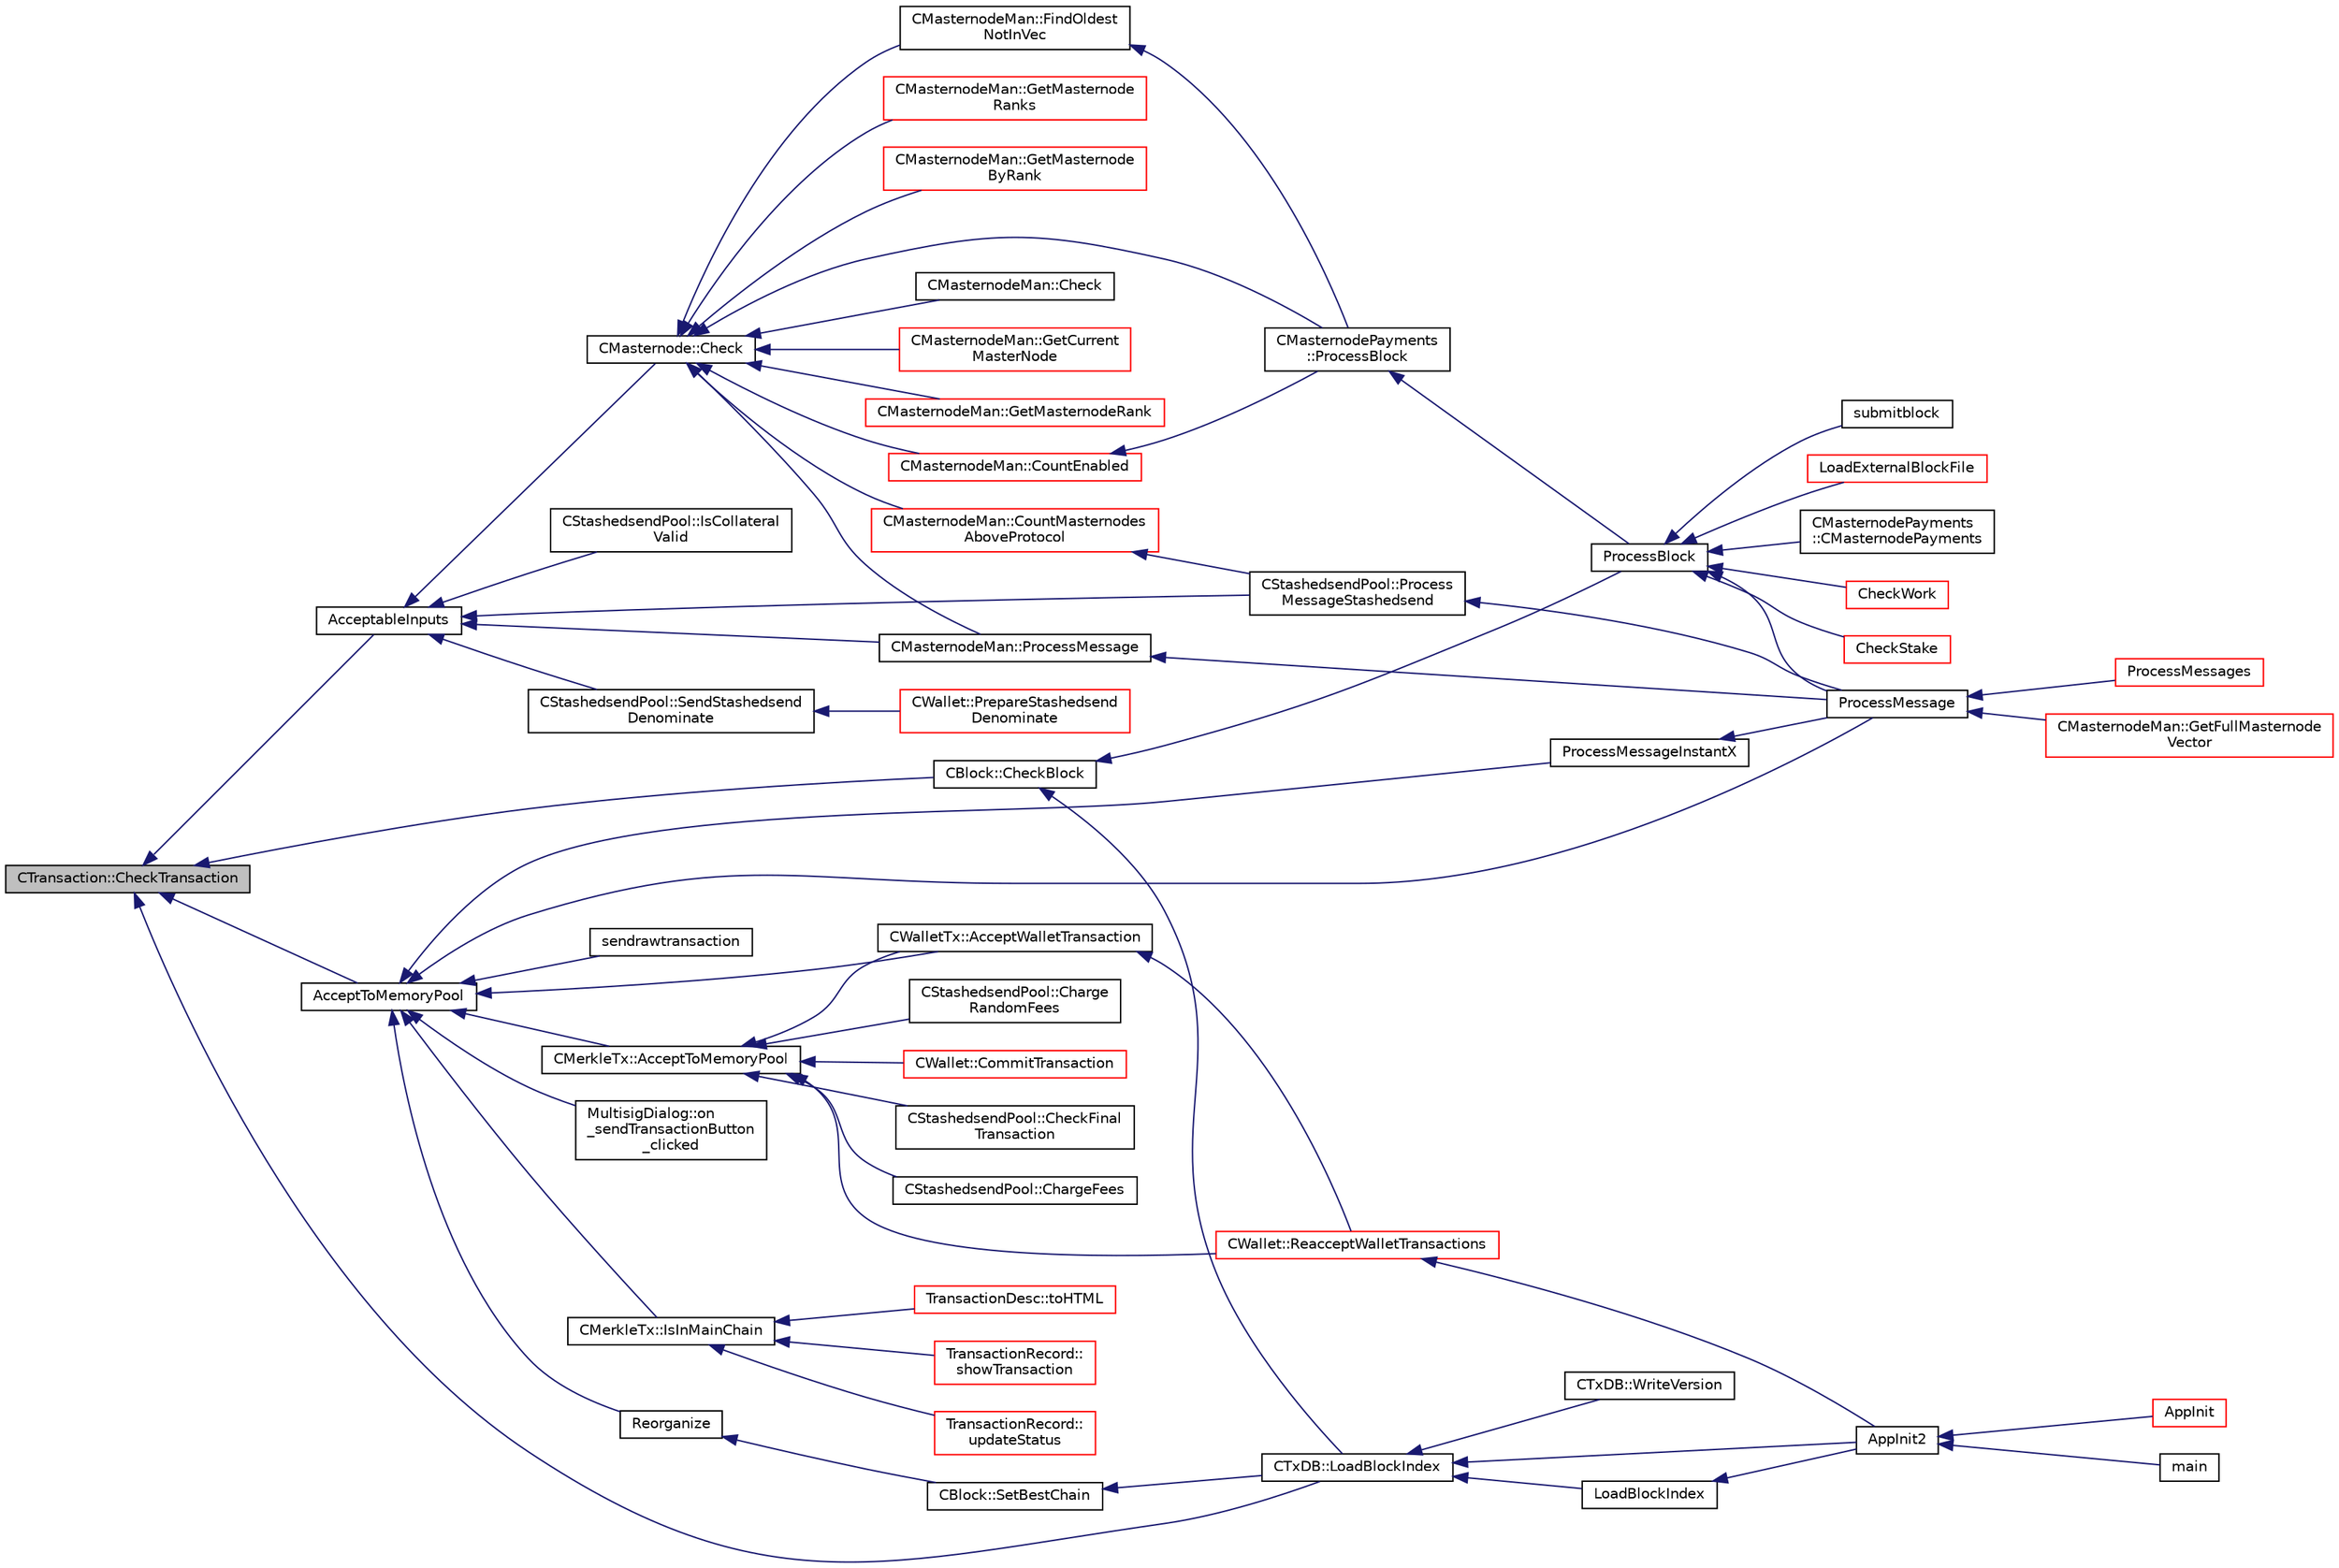 digraph "CTransaction::CheckTransaction"
{
  edge [fontname="Helvetica",fontsize="10",labelfontname="Helvetica",labelfontsize="10"];
  node [fontname="Helvetica",fontsize="10",shape=record];
  rankdir="LR";
  Node19 [label="CTransaction::CheckTransaction",height=0.2,width=0.4,color="black", fillcolor="grey75", style="filled", fontcolor="black"];
  Node19 -> Node20 [dir="back",color="midnightblue",fontsize="10",style="solid",fontname="Helvetica"];
  Node20 [label="AcceptToMemoryPool",height=0.2,width=0.4,color="black", fillcolor="white", style="filled",URL="$d4/dbf/main_8h.html#addea0e425b693b4c1be712c3ead94568",tooltip="(try to) add transaction to memory pool "];
  Node20 -> Node21 [dir="back",color="midnightblue",fontsize="10",style="solid",fontname="Helvetica"];
  Node21 [label="ProcessMessageInstantX",height=0.2,width=0.4,color="black", fillcolor="white", style="filled",URL="$d6/d5f/instantx_8h.html#aa516cb499ead2691d8ab216a499db5d0"];
  Node21 -> Node22 [dir="back",color="midnightblue",fontsize="10",style="solid",fontname="Helvetica"];
  Node22 [label="ProcessMessage",height=0.2,width=0.4,color="black", fillcolor="white", style="filled",URL="$df/d0a/main_8cpp.html#a8ba92b1a4bce3c835e887a9073d17d8e"];
  Node22 -> Node23 [dir="back",color="midnightblue",fontsize="10",style="solid",fontname="Helvetica"];
  Node23 [label="ProcessMessages",height=0.2,width=0.4,color="red", fillcolor="white", style="filled",URL="$d4/dbf/main_8h.html#a196f9318f02448b85b28d612698934fd"];
  Node22 -> Node31 [dir="back",color="midnightblue",fontsize="10",style="solid",fontname="Helvetica"];
  Node31 [label="CMasternodeMan::GetFullMasternode\lVector",height=0.2,width=0.4,color="red", fillcolor="white", style="filled",URL="$dc/d6b/class_c_masternode_man.html#ab39e213a7601e1bef2eba1d5d63206f5"];
  Node20 -> Node37 [dir="back",color="midnightblue",fontsize="10",style="solid",fontname="Helvetica"];
  Node37 [label="CMerkleTx::AcceptToMemoryPool",height=0.2,width=0.4,color="black", fillcolor="white", style="filled",URL="$d1/dff/class_c_merkle_tx.html#a61126e811a53b941b3efdf5a4e83db90"];
  Node37 -> Node38 [dir="back",color="midnightblue",fontsize="10",style="solid",fontname="Helvetica"];
  Node38 [label="CWalletTx::AcceptWalletTransaction",height=0.2,width=0.4,color="black", fillcolor="white", style="filled",URL="$d6/d53/class_c_wallet_tx.html#af6d1a5a731bb69e1d94de84eb6fd15a5"];
  Node38 -> Node39 [dir="back",color="midnightblue",fontsize="10",style="solid",fontname="Helvetica"];
  Node39 [label="CWallet::ReacceptWalletTransactions",height=0.2,width=0.4,color="red", fillcolor="white", style="filled",URL="$d2/de5/class_c_wallet.html#a796c23450c8482e10e0c75ae5c1fa8ed"];
  Node39 -> Node25 [dir="back",color="midnightblue",fontsize="10",style="solid",fontname="Helvetica"];
  Node25 [label="AppInit2",height=0.2,width=0.4,color="black", fillcolor="white", style="filled",URL="$d8/dc0/init_8h.html#a1a4c1bfbf6ba1db77e988b89b9cadfd3",tooltip="Initialize ion. "];
  Node25 -> Node26 [dir="back",color="midnightblue",fontsize="10",style="solid",fontname="Helvetica"];
  Node26 [label="AppInit",height=0.2,width=0.4,color="red", fillcolor="white", style="filled",URL="$d4/d35/iond_8cpp.html#ac59316b767e6984e1285f0531275286b"];
  Node25 -> Node28 [dir="back",color="midnightblue",fontsize="10",style="solid",fontname="Helvetica"];
  Node28 [label="main",height=0.2,width=0.4,color="black", fillcolor="white", style="filled",URL="$d5/d2d/ion_8cpp.html#a0ddf1224851353fc92bfbff6f499fa97"];
  Node37 -> Node44 [dir="back",color="midnightblue",fontsize="10",style="solid",fontname="Helvetica"];
  Node44 [label="CStashedsendPool::CheckFinal\lTransaction",height=0.2,width=0.4,color="black", fillcolor="white", style="filled",URL="$dd/d8a/class_c_stashedsend_pool.html#aba122588a53a90150595bc4279beb67c"];
  Node37 -> Node45 [dir="back",color="midnightblue",fontsize="10",style="solid",fontname="Helvetica"];
  Node45 [label="CStashedsendPool::ChargeFees",height=0.2,width=0.4,color="black", fillcolor="white", style="filled",URL="$dd/d8a/class_c_stashedsend_pool.html#acd76c93879dbcbdda4ca0a253f0d9c68",tooltip="Charge fees to bad actors (Charge clients a fee if they&#39;re abusive) "];
  Node37 -> Node46 [dir="back",color="midnightblue",fontsize="10",style="solid",fontname="Helvetica"];
  Node46 [label="CStashedsendPool::Charge\lRandomFees",height=0.2,width=0.4,color="black", fillcolor="white", style="filled",URL="$dd/d8a/class_c_stashedsend_pool.html#abcf715f6e5e01039218bf4881fffc3fe",tooltip="Rarely charge fees to pay miners. "];
  Node37 -> Node39 [dir="back",color="midnightblue",fontsize="10",style="solid",fontname="Helvetica"];
  Node37 -> Node47 [dir="back",color="midnightblue",fontsize="10",style="solid",fontname="Helvetica"];
  Node47 [label="CWallet::CommitTransaction",height=0.2,width=0.4,color="red", fillcolor="white", style="filled",URL="$d2/de5/class_c_wallet.html#aa13fbeaebd271f910a54cc5b82d73fde"];
  Node20 -> Node38 [dir="back",color="midnightblue",fontsize="10",style="solid",fontname="Helvetica"];
  Node20 -> Node64 [dir="back",color="midnightblue",fontsize="10",style="solid",fontname="Helvetica"];
  Node64 [label="Reorganize",height=0.2,width=0.4,color="black", fillcolor="white", style="filled",URL="$df/d0a/main_8cpp.html#ad8e09920f5a3ce2670c5efa26ef65227"];
  Node64 -> Node65 [dir="back",color="midnightblue",fontsize="10",style="solid",fontname="Helvetica"];
  Node65 [label="CBlock::SetBestChain",height=0.2,width=0.4,color="black", fillcolor="white", style="filled",URL="$d3/d51/class_c_block.html#a6e308b2d75d1cfc4a75eda36feb60ca1"];
  Node65 -> Node66 [dir="back",color="midnightblue",fontsize="10",style="solid",fontname="Helvetica"];
  Node66 [label="CTxDB::LoadBlockIndex",height=0.2,width=0.4,color="black", fillcolor="white", style="filled",URL="$d9/d8d/class_c_tx_d_b.html#abcb9df0821d996f811f6604b452a26a0"];
  Node66 -> Node25 [dir="back",color="midnightblue",fontsize="10",style="solid",fontname="Helvetica"];
  Node66 -> Node67 [dir="back",color="midnightblue",fontsize="10",style="solid",fontname="Helvetica"];
  Node67 [label="LoadBlockIndex",height=0.2,width=0.4,color="black", fillcolor="white", style="filled",URL="$d4/dbf/main_8h.html#a367f303d34b8a5501ac4d77bebab578c"];
  Node67 -> Node25 [dir="back",color="midnightblue",fontsize="10",style="solid",fontname="Helvetica"];
  Node66 -> Node68 [dir="back",color="midnightblue",fontsize="10",style="solid",fontname="Helvetica"];
  Node68 [label="CTxDB::WriteVersion",height=0.2,width=0.4,color="black", fillcolor="white", style="filled",URL="$d9/d8d/class_c_tx_d_b.html#aa30dbf235b1c229896097e1eb1ea9520"];
  Node20 -> Node22 [dir="back",color="midnightblue",fontsize="10",style="solid",fontname="Helvetica"];
  Node20 -> Node69 [dir="back",color="midnightblue",fontsize="10",style="solid",fontname="Helvetica"];
  Node69 [label="CMerkleTx::IsInMainChain",height=0.2,width=0.4,color="black", fillcolor="white", style="filled",URL="$d1/dff/class_c_merkle_tx.html#ad4b3623fabf1924dba2a7694e3418e1e"];
  Node69 -> Node70 [dir="back",color="midnightblue",fontsize="10",style="solid",fontname="Helvetica"];
  Node70 [label="TransactionDesc::toHTML",height=0.2,width=0.4,color="red", fillcolor="white", style="filled",URL="$d4/da9/class_transaction_desc.html#ab7c9dbb2048aae121dd9d75df86e64f4"];
  Node69 -> Node81 [dir="back",color="midnightblue",fontsize="10",style="solid",fontname="Helvetica"];
  Node81 [label="TransactionRecord::\lshowTransaction",height=0.2,width=0.4,color="red", fillcolor="white", style="filled",URL="$d1/da7/class_transaction_record.html#a5ad1d1af4bec5b15a624b7a451e8cdbf",tooltip="Decompose CWallet transaction to model transaction records. "];
  Node69 -> Node93 [dir="back",color="midnightblue",fontsize="10",style="solid",fontname="Helvetica"];
  Node93 [label="TransactionRecord::\lupdateStatus",height=0.2,width=0.4,color="red", fillcolor="white", style="filled",URL="$d1/da7/class_transaction_record.html#a9b643dd885a790ae511705a1446556be",tooltip="Update status from core wallet tx. "];
  Node20 -> Node100 [dir="back",color="midnightblue",fontsize="10",style="solid",fontname="Helvetica"];
  Node100 [label="MultisigDialog::on\l_sendTransactionButton\l_clicked",height=0.2,width=0.4,color="black", fillcolor="white", style="filled",URL="$d4/df4/class_multisig_dialog.html#a71fcf325cb0cde9223eefc62b3b7634b"];
  Node20 -> Node101 [dir="back",color="midnightblue",fontsize="10",style="solid",fontname="Helvetica"];
  Node101 [label="sendrawtransaction",height=0.2,width=0.4,color="black", fillcolor="white", style="filled",URL="$dc/da8/rpcrawtransaction_8cpp.html#ad5aad44f890060f42efb49acf349511e"];
  Node19 -> Node102 [dir="back",color="midnightblue",fontsize="10",style="solid",fontname="Helvetica"];
  Node102 [label="AcceptableInputs",height=0.2,width=0.4,color="black", fillcolor="white", style="filled",URL="$d4/dbf/main_8h.html#a43f9c625cc3dfd663a76ddb4d15fce58"];
  Node102 -> Node103 [dir="back",color="midnightblue",fontsize="10",style="solid",fontname="Helvetica"];
  Node103 [label="CMasternode::Check",height=0.2,width=0.4,color="black", fillcolor="white", style="filled",URL="$d6/dac/class_c_masternode.html#a6c5f883b797298678c1cf814faab09a5"];
  Node103 -> Node104 [dir="back",color="midnightblue",fontsize="10",style="solid",fontname="Helvetica"];
  Node104 [label="CMasternodePayments\l::ProcessBlock",height=0.2,width=0.4,color="black", fillcolor="white", style="filled",URL="$dc/d9a/class_c_masternode_payments.html#aa23dfbc148f10f601e9771bfcffea441"];
  Node104 -> Node105 [dir="back",color="midnightblue",fontsize="10",style="solid",fontname="Helvetica"];
  Node105 [label="ProcessBlock",height=0.2,width=0.4,color="black", fillcolor="white", style="filled",URL="$d4/dbf/main_8h.html#a7c8a7be3439bb5e1e40548a332a3cf29"];
  Node105 -> Node106 [dir="back",color="midnightblue",fontsize="10",style="solid",fontname="Helvetica"];
  Node106 [label="LoadExternalBlockFile",height=0.2,width=0.4,color="red", fillcolor="white", style="filled",URL="$df/d0a/main_8cpp.html#afbdbbb5a1b376748e5460cbcf644a9af"];
  Node105 -> Node22 [dir="back",color="midnightblue",fontsize="10",style="solid",fontname="Helvetica"];
  Node105 -> Node108 [dir="back",color="midnightblue",fontsize="10",style="solid",fontname="Helvetica"];
  Node108 [label="CMasternodePayments\l::CMasternodePayments",height=0.2,width=0.4,color="black", fillcolor="white", style="filled",URL="$dc/d9a/class_c_masternode_payments.html#a4b9454f265a927528c881716e7649973"];
  Node105 -> Node109 [dir="back",color="midnightblue",fontsize="10",style="solid",fontname="Helvetica"];
  Node109 [label="CheckWork",height=0.2,width=0.4,color="red", fillcolor="white", style="filled",URL="$de/d13/miner_8h.html#aadd8a05aa6d8fae1c0f4daa5e971a12a",tooltip="Check mined proof-of-work block. "];
  Node105 -> Node112 [dir="back",color="midnightblue",fontsize="10",style="solid",fontname="Helvetica"];
  Node112 [label="CheckStake",height=0.2,width=0.4,color="red", fillcolor="white", style="filled",URL="$de/d13/miner_8h.html#a68be4bcfa03b86095641eac5ca996fed",tooltip="Check mined proof-of-stake block. "];
  Node105 -> Node114 [dir="back",color="midnightblue",fontsize="10",style="solid",fontname="Helvetica"];
  Node114 [label="submitblock",height=0.2,width=0.4,color="black", fillcolor="white", style="filled",URL="$d4/ddd/rpcmining_8cpp.html#a6fc1aa077add8cb1c74207056616134d"];
  Node103 -> Node115 [dir="back",color="midnightblue",fontsize="10",style="solid",fontname="Helvetica"];
  Node115 [label="CMasternodeMan::Check",height=0.2,width=0.4,color="black", fillcolor="white", style="filled",URL="$dc/d6b/class_c_masternode_man.html#a746a5bed8674a37f69f8987a2bd9bcd1"];
  Node103 -> Node116 [dir="back",color="midnightblue",fontsize="10",style="solid",fontname="Helvetica"];
  Node116 [label="CMasternodeMan::CountEnabled",height=0.2,width=0.4,color="red", fillcolor="white", style="filled",URL="$dc/d6b/class_c_masternode_man.html#ae495279a035d7d259375ae95cbde28f4"];
  Node116 -> Node104 [dir="back",color="midnightblue",fontsize="10",style="solid",fontname="Helvetica"];
  Node103 -> Node128 [dir="back",color="midnightblue",fontsize="10",style="solid",fontname="Helvetica"];
  Node128 [label="CMasternodeMan::CountMasternodes\lAboveProtocol",height=0.2,width=0.4,color="red", fillcolor="white", style="filled",URL="$dc/d6b/class_c_masternode_man.html#a26f97dd108171cfaf20951a5d133c156"];
  Node128 -> Node132 [dir="back",color="midnightblue",fontsize="10",style="solid",fontname="Helvetica"];
  Node132 [label="CStashedsendPool::Process\lMessageStashedsend",height=0.2,width=0.4,color="black", fillcolor="white", style="filled",URL="$dd/d8a/class_c_stashedsend_pool.html#a62b472a4e4b1e634bc2e8621be17888e",tooltip="Process a Stashedsend message using the Stashedsend protocol. "];
  Node132 -> Node22 [dir="back",color="midnightblue",fontsize="10",style="solid",fontname="Helvetica"];
  Node103 -> Node133 [dir="back",color="midnightblue",fontsize="10",style="solid",fontname="Helvetica"];
  Node133 [label="CMasternodeMan::FindOldest\lNotInVec",height=0.2,width=0.4,color="black", fillcolor="white", style="filled",URL="$dc/d6b/class_c_masternode_man.html#a573f7201b1bc84d277d17c4e165f8842"];
  Node133 -> Node104 [dir="back",color="midnightblue",fontsize="10",style="solid",fontname="Helvetica"];
  Node103 -> Node134 [dir="back",color="midnightblue",fontsize="10",style="solid",fontname="Helvetica"];
  Node134 [label="CMasternodeMan::GetCurrent\lMasterNode",height=0.2,width=0.4,color="red", fillcolor="white", style="filled",URL="$dc/d6b/class_c_masternode_man.html#a2b3a91870855e8fcb9b2b6e00c35197f"];
  Node103 -> Node137 [dir="back",color="midnightblue",fontsize="10",style="solid",fontname="Helvetica"];
  Node137 [label="CMasternodeMan::GetMasternodeRank",height=0.2,width=0.4,color="red", fillcolor="white", style="filled",URL="$dc/d6b/class_c_masternode_man.html#a41fd522da90284837d5dcb1e2d2e7d7c"];
  Node103 -> Node140 [dir="back",color="midnightblue",fontsize="10",style="solid",fontname="Helvetica"];
  Node140 [label="CMasternodeMan::GetMasternode\lRanks",height=0.2,width=0.4,color="red", fillcolor="white", style="filled",URL="$dc/d6b/class_c_masternode_man.html#ac06180b4570d5d1b098979c2f59a7a90"];
  Node103 -> Node141 [dir="back",color="midnightblue",fontsize="10",style="solid",fontname="Helvetica"];
  Node141 [label="CMasternodeMan::GetMasternode\lByRank",height=0.2,width=0.4,color="red", fillcolor="white", style="filled",URL="$dc/d6b/class_c_masternode_man.html#ab32afaad2651c69d2f93c68aee466677"];
  Node103 -> Node143 [dir="back",color="midnightblue",fontsize="10",style="solid",fontname="Helvetica"];
  Node143 [label="CMasternodeMan::ProcessMessage",height=0.2,width=0.4,color="black", fillcolor="white", style="filled",URL="$dc/d6b/class_c_masternode_man.html#ae3e5d263cebdcd932eca49caeadce9aa"];
  Node143 -> Node22 [dir="back",color="midnightblue",fontsize="10",style="solid",fontname="Helvetica"];
  Node102 -> Node143 [dir="back",color="midnightblue",fontsize="10",style="solid",fontname="Helvetica"];
  Node102 -> Node132 [dir="back",color="midnightblue",fontsize="10",style="solid",fontname="Helvetica"];
  Node102 -> Node144 [dir="back",color="midnightblue",fontsize="10",style="solid",fontname="Helvetica"];
  Node144 [label="CStashedsendPool::IsCollateral\lValid",height=0.2,width=0.4,color="black", fillcolor="white", style="filled",URL="$dd/d8a/class_c_stashedsend_pool.html#a953b684a05b58919c45c8c6f159b0b14",tooltip="If the collateral is valid given by a client. "];
  Node102 -> Node145 [dir="back",color="midnightblue",fontsize="10",style="solid",fontname="Helvetica"];
  Node145 [label="CStashedsendPool::SendStashedsend\lDenominate",height=0.2,width=0.4,color="black", fillcolor="white", style="filled",URL="$dd/d8a/class_c_stashedsend_pool.html#a6a94b951db9f47197abf79e141e8de1a",tooltip="As a client, send a transaction to a Masternode to start the denomination process. "];
  Node145 -> Node146 [dir="back",color="midnightblue",fontsize="10",style="solid",fontname="Helvetica"];
  Node146 [label="CWallet::PrepareStashedsend\lDenominate",height=0.2,width=0.4,color="red", fillcolor="white", style="filled",URL="$d2/de5/class_c_wallet.html#ae7ce44a23e6cb716ea05783c04de197e"];
  Node19 -> Node148 [dir="back",color="midnightblue",fontsize="10",style="solid",fontname="Helvetica"];
  Node148 [label="CBlock::CheckBlock",height=0.2,width=0.4,color="black", fillcolor="white", style="filled",URL="$d3/d51/class_c_block.html#a423d19b5a2bf03e26cd412976df3ab20"];
  Node148 -> Node105 [dir="back",color="midnightblue",fontsize="10",style="solid",fontname="Helvetica"];
  Node148 -> Node66 [dir="back",color="midnightblue",fontsize="10",style="solid",fontname="Helvetica"];
  Node19 -> Node66 [dir="back",color="midnightblue",fontsize="10",style="solid",fontname="Helvetica"];
}
